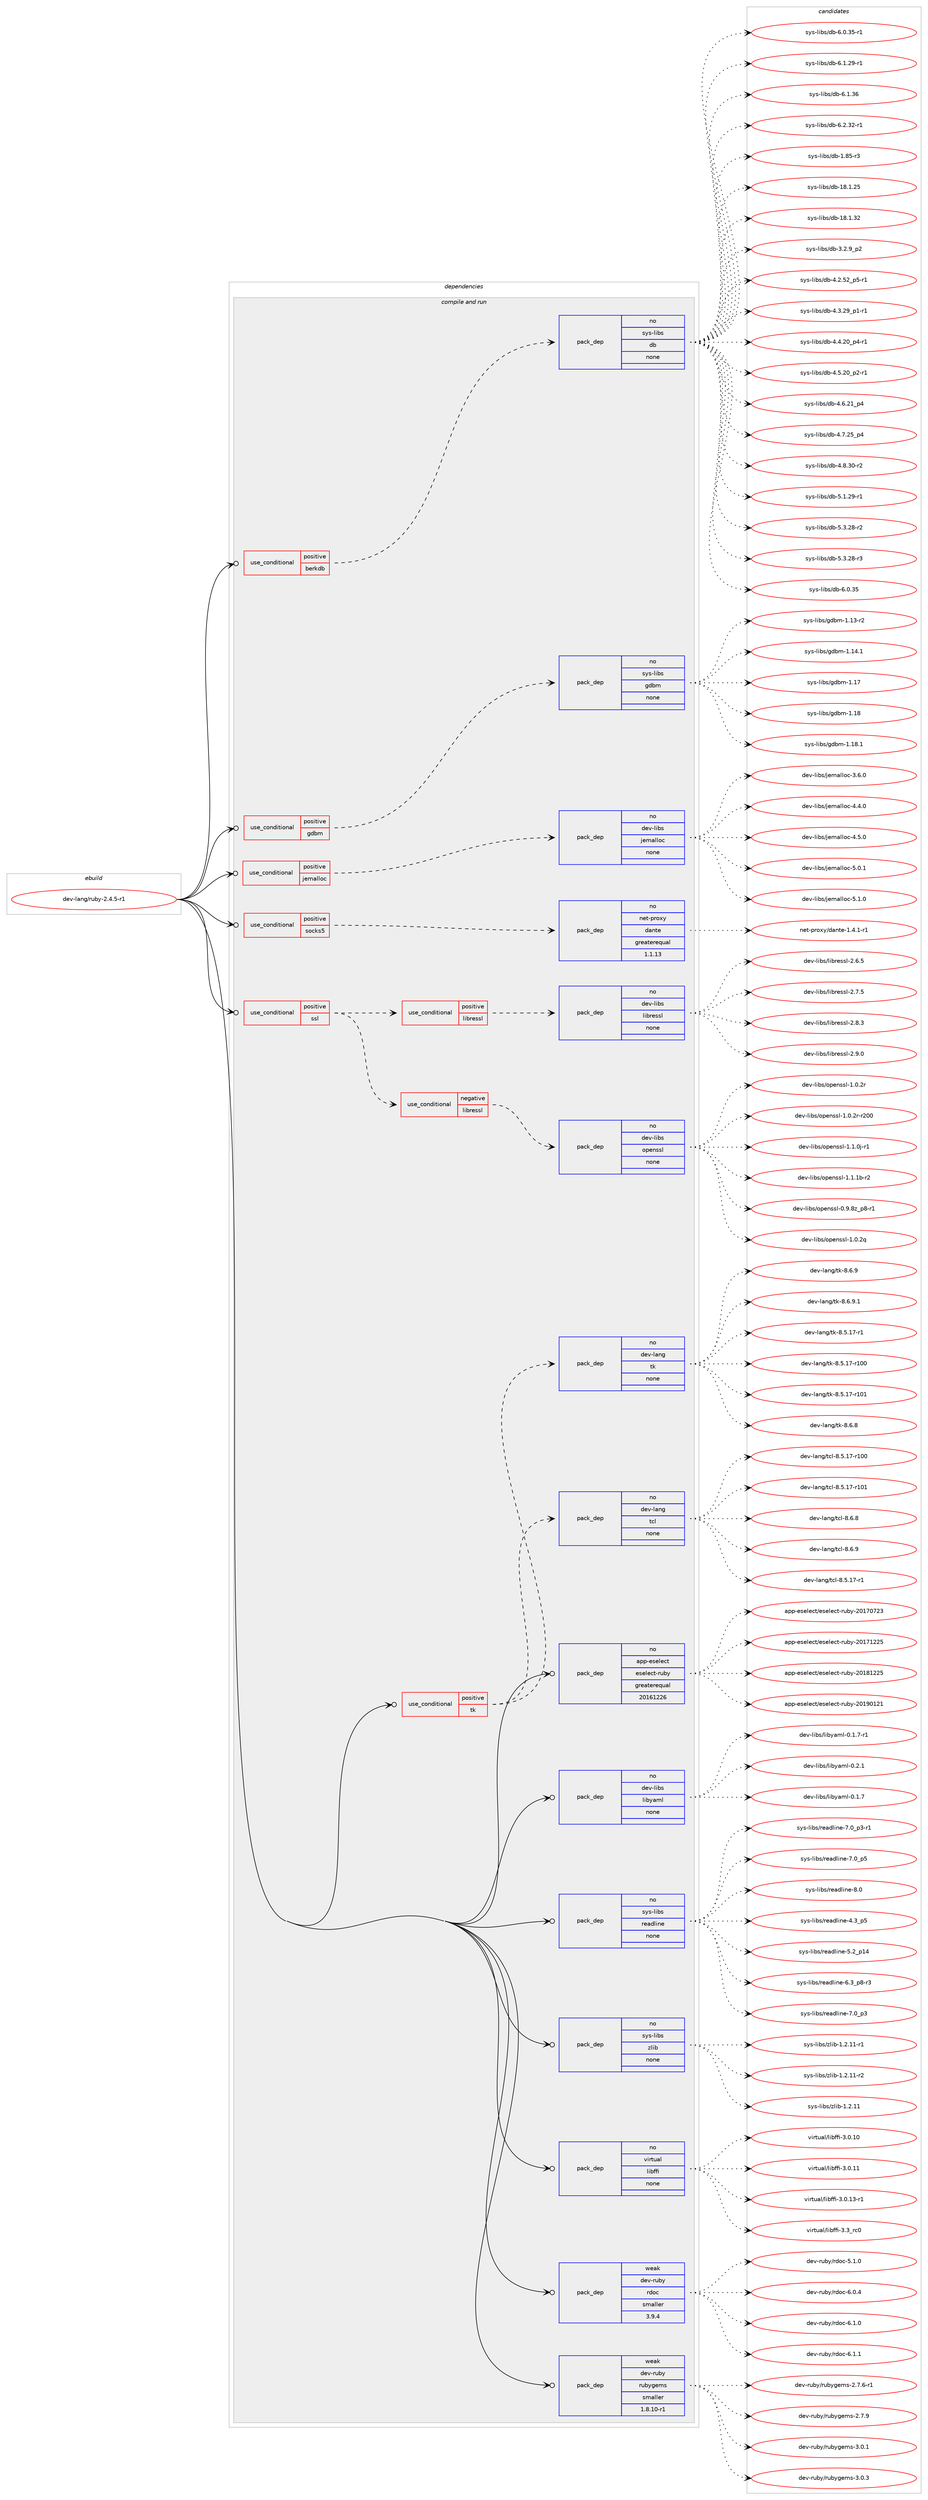 digraph prolog {

# *************
# Graph options
# *************

newrank=true;
concentrate=true;
compound=true;
graph [rankdir=LR,fontname=Helvetica,fontsize=10,ranksep=1.5];#, ranksep=2.5, nodesep=0.2];
edge  [arrowhead=vee];
node  [fontname=Helvetica,fontsize=10];

# **********
# The ebuild
# **********

subgraph cluster_leftcol {
color=gray;
rank=same;
label=<<i>ebuild</i>>;
id [label="dev-lang/ruby-2.4.5-r1", color=red, width=4, href="../dev-lang/ruby-2.4.5-r1.svg"];
}

# ****************
# The dependencies
# ****************

subgraph cluster_midcol {
color=gray;
label=<<i>dependencies</i>>;
subgraph cluster_compile {
fillcolor="#eeeeee";
style=filled;
label=<<i>compile</i>>;
}
subgraph cluster_compileandrun {
fillcolor="#eeeeee";
style=filled;
label=<<i>compile and run</i>>;
subgraph cond364780 {
dependency1362350 [label=<<TABLE BORDER="0" CELLBORDER="1" CELLSPACING="0" CELLPADDING="4"><TR><TD ROWSPAN="3" CELLPADDING="10">use_conditional</TD></TR><TR><TD>positive</TD></TR><TR><TD>berkdb</TD></TR></TABLE>>, shape=none, color=red];
subgraph pack974978 {
dependency1362351 [label=<<TABLE BORDER="0" CELLBORDER="1" CELLSPACING="0" CELLPADDING="4" WIDTH="220"><TR><TD ROWSPAN="6" CELLPADDING="30">pack_dep</TD></TR><TR><TD WIDTH="110">no</TD></TR><TR><TD>sys-libs</TD></TR><TR><TD>db</TD></TR><TR><TD>none</TD></TR><TR><TD></TD></TR></TABLE>>, shape=none, color=blue];
}
dependency1362350:e -> dependency1362351:w [weight=20,style="dashed",arrowhead="vee"];
}
id:e -> dependency1362350:w [weight=20,style="solid",arrowhead="odotvee"];
subgraph cond364781 {
dependency1362352 [label=<<TABLE BORDER="0" CELLBORDER="1" CELLSPACING="0" CELLPADDING="4"><TR><TD ROWSPAN="3" CELLPADDING="10">use_conditional</TD></TR><TR><TD>positive</TD></TR><TR><TD>gdbm</TD></TR></TABLE>>, shape=none, color=red];
subgraph pack974979 {
dependency1362353 [label=<<TABLE BORDER="0" CELLBORDER="1" CELLSPACING="0" CELLPADDING="4" WIDTH="220"><TR><TD ROWSPAN="6" CELLPADDING="30">pack_dep</TD></TR><TR><TD WIDTH="110">no</TD></TR><TR><TD>sys-libs</TD></TR><TR><TD>gdbm</TD></TR><TR><TD>none</TD></TR><TR><TD></TD></TR></TABLE>>, shape=none, color=blue];
}
dependency1362352:e -> dependency1362353:w [weight=20,style="dashed",arrowhead="vee"];
}
id:e -> dependency1362352:w [weight=20,style="solid",arrowhead="odotvee"];
subgraph cond364782 {
dependency1362354 [label=<<TABLE BORDER="0" CELLBORDER="1" CELLSPACING="0" CELLPADDING="4"><TR><TD ROWSPAN="3" CELLPADDING="10">use_conditional</TD></TR><TR><TD>positive</TD></TR><TR><TD>jemalloc</TD></TR></TABLE>>, shape=none, color=red];
subgraph pack974980 {
dependency1362355 [label=<<TABLE BORDER="0" CELLBORDER="1" CELLSPACING="0" CELLPADDING="4" WIDTH="220"><TR><TD ROWSPAN="6" CELLPADDING="30">pack_dep</TD></TR><TR><TD WIDTH="110">no</TD></TR><TR><TD>dev-libs</TD></TR><TR><TD>jemalloc</TD></TR><TR><TD>none</TD></TR><TR><TD></TD></TR></TABLE>>, shape=none, color=blue];
}
dependency1362354:e -> dependency1362355:w [weight=20,style="dashed",arrowhead="vee"];
}
id:e -> dependency1362354:w [weight=20,style="solid",arrowhead="odotvee"];
subgraph cond364783 {
dependency1362356 [label=<<TABLE BORDER="0" CELLBORDER="1" CELLSPACING="0" CELLPADDING="4"><TR><TD ROWSPAN="3" CELLPADDING="10">use_conditional</TD></TR><TR><TD>positive</TD></TR><TR><TD>socks5</TD></TR></TABLE>>, shape=none, color=red];
subgraph pack974981 {
dependency1362357 [label=<<TABLE BORDER="0" CELLBORDER="1" CELLSPACING="0" CELLPADDING="4" WIDTH="220"><TR><TD ROWSPAN="6" CELLPADDING="30">pack_dep</TD></TR><TR><TD WIDTH="110">no</TD></TR><TR><TD>net-proxy</TD></TR><TR><TD>dante</TD></TR><TR><TD>greaterequal</TD></TR><TR><TD>1.1.13</TD></TR></TABLE>>, shape=none, color=blue];
}
dependency1362356:e -> dependency1362357:w [weight=20,style="dashed",arrowhead="vee"];
}
id:e -> dependency1362356:w [weight=20,style="solid",arrowhead="odotvee"];
subgraph cond364784 {
dependency1362358 [label=<<TABLE BORDER="0" CELLBORDER="1" CELLSPACING="0" CELLPADDING="4"><TR><TD ROWSPAN="3" CELLPADDING="10">use_conditional</TD></TR><TR><TD>positive</TD></TR><TR><TD>ssl</TD></TR></TABLE>>, shape=none, color=red];
subgraph cond364785 {
dependency1362359 [label=<<TABLE BORDER="0" CELLBORDER="1" CELLSPACING="0" CELLPADDING="4"><TR><TD ROWSPAN="3" CELLPADDING="10">use_conditional</TD></TR><TR><TD>negative</TD></TR><TR><TD>libressl</TD></TR></TABLE>>, shape=none, color=red];
subgraph pack974982 {
dependency1362360 [label=<<TABLE BORDER="0" CELLBORDER="1" CELLSPACING="0" CELLPADDING="4" WIDTH="220"><TR><TD ROWSPAN="6" CELLPADDING="30">pack_dep</TD></TR><TR><TD WIDTH="110">no</TD></TR><TR><TD>dev-libs</TD></TR><TR><TD>openssl</TD></TR><TR><TD>none</TD></TR><TR><TD></TD></TR></TABLE>>, shape=none, color=blue];
}
dependency1362359:e -> dependency1362360:w [weight=20,style="dashed",arrowhead="vee"];
}
dependency1362358:e -> dependency1362359:w [weight=20,style="dashed",arrowhead="vee"];
subgraph cond364786 {
dependency1362361 [label=<<TABLE BORDER="0" CELLBORDER="1" CELLSPACING="0" CELLPADDING="4"><TR><TD ROWSPAN="3" CELLPADDING="10">use_conditional</TD></TR><TR><TD>positive</TD></TR><TR><TD>libressl</TD></TR></TABLE>>, shape=none, color=red];
subgraph pack974983 {
dependency1362362 [label=<<TABLE BORDER="0" CELLBORDER="1" CELLSPACING="0" CELLPADDING="4" WIDTH="220"><TR><TD ROWSPAN="6" CELLPADDING="30">pack_dep</TD></TR><TR><TD WIDTH="110">no</TD></TR><TR><TD>dev-libs</TD></TR><TR><TD>libressl</TD></TR><TR><TD>none</TD></TR><TR><TD></TD></TR></TABLE>>, shape=none, color=blue];
}
dependency1362361:e -> dependency1362362:w [weight=20,style="dashed",arrowhead="vee"];
}
dependency1362358:e -> dependency1362361:w [weight=20,style="dashed",arrowhead="vee"];
}
id:e -> dependency1362358:w [weight=20,style="solid",arrowhead="odotvee"];
subgraph cond364787 {
dependency1362363 [label=<<TABLE BORDER="0" CELLBORDER="1" CELLSPACING="0" CELLPADDING="4"><TR><TD ROWSPAN="3" CELLPADDING="10">use_conditional</TD></TR><TR><TD>positive</TD></TR><TR><TD>tk</TD></TR></TABLE>>, shape=none, color=red];
subgraph pack974984 {
dependency1362364 [label=<<TABLE BORDER="0" CELLBORDER="1" CELLSPACING="0" CELLPADDING="4" WIDTH="220"><TR><TD ROWSPAN="6" CELLPADDING="30">pack_dep</TD></TR><TR><TD WIDTH="110">no</TD></TR><TR><TD>dev-lang</TD></TR><TR><TD>tcl</TD></TR><TR><TD>none</TD></TR><TR><TD></TD></TR></TABLE>>, shape=none, color=blue];
}
dependency1362363:e -> dependency1362364:w [weight=20,style="dashed",arrowhead="vee"];
subgraph pack974985 {
dependency1362365 [label=<<TABLE BORDER="0" CELLBORDER="1" CELLSPACING="0" CELLPADDING="4" WIDTH="220"><TR><TD ROWSPAN="6" CELLPADDING="30">pack_dep</TD></TR><TR><TD WIDTH="110">no</TD></TR><TR><TD>dev-lang</TD></TR><TR><TD>tk</TD></TR><TR><TD>none</TD></TR><TR><TD></TD></TR></TABLE>>, shape=none, color=blue];
}
dependency1362363:e -> dependency1362365:w [weight=20,style="dashed",arrowhead="vee"];
}
id:e -> dependency1362363:w [weight=20,style="solid",arrowhead="odotvee"];
subgraph pack974986 {
dependency1362366 [label=<<TABLE BORDER="0" CELLBORDER="1" CELLSPACING="0" CELLPADDING="4" WIDTH="220"><TR><TD ROWSPAN="6" CELLPADDING="30">pack_dep</TD></TR><TR><TD WIDTH="110">no</TD></TR><TR><TD>app-eselect</TD></TR><TR><TD>eselect-ruby</TD></TR><TR><TD>greaterequal</TD></TR><TR><TD>20161226</TD></TR></TABLE>>, shape=none, color=blue];
}
id:e -> dependency1362366:w [weight=20,style="solid",arrowhead="odotvee"];
subgraph pack974987 {
dependency1362367 [label=<<TABLE BORDER="0" CELLBORDER="1" CELLSPACING="0" CELLPADDING="4" WIDTH="220"><TR><TD ROWSPAN="6" CELLPADDING="30">pack_dep</TD></TR><TR><TD WIDTH="110">no</TD></TR><TR><TD>dev-libs</TD></TR><TR><TD>libyaml</TD></TR><TR><TD>none</TD></TR><TR><TD></TD></TR></TABLE>>, shape=none, color=blue];
}
id:e -> dependency1362367:w [weight=20,style="solid",arrowhead="odotvee"];
subgraph pack974988 {
dependency1362368 [label=<<TABLE BORDER="0" CELLBORDER="1" CELLSPACING="0" CELLPADDING="4" WIDTH="220"><TR><TD ROWSPAN="6" CELLPADDING="30">pack_dep</TD></TR><TR><TD WIDTH="110">no</TD></TR><TR><TD>sys-libs</TD></TR><TR><TD>readline</TD></TR><TR><TD>none</TD></TR><TR><TD></TD></TR></TABLE>>, shape=none, color=blue];
}
id:e -> dependency1362368:w [weight=20,style="solid",arrowhead="odotvee"];
subgraph pack974989 {
dependency1362369 [label=<<TABLE BORDER="0" CELLBORDER="1" CELLSPACING="0" CELLPADDING="4" WIDTH="220"><TR><TD ROWSPAN="6" CELLPADDING="30">pack_dep</TD></TR><TR><TD WIDTH="110">no</TD></TR><TR><TD>sys-libs</TD></TR><TR><TD>zlib</TD></TR><TR><TD>none</TD></TR><TR><TD></TD></TR></TABLE>>, shape=none, color=blue];
}
id:e -> dependency1362369:w [weight=20,style="solid",arrowhead="odotvee"];
subgraph pack974990 {
dependency1362370 [label=<<TABLE BORDER="0" CELLBORDER="1" CELLSPACING="0" CELLPADDING="4" WIDTH="220"><TR><TD ROWSPAN="6" CELLPADDING="30">pack_dep</TD></TR><TR><TD WIDTH="110">no</TD></TR><TR><TD>virtual</TD></TR><TR><TD>libffi</TD></TR><TR><TD>none</TD></TR><TR><TD></TD></TR></TABLE>>, shape=none, color=blue];
}
id:e -> dependency1362370:w [weight=20,style="solid",arrowhead="odotvee"];
subgraph pack974991 {
dependency1362371 [label=<<TABLE BORDER="0" CELLBORDER="1" CELLSPACING="0" CELLPADDING="4" WIDTH="220"><TR><TD ROWSPAN="6" CELLPADDING="30">pack_dep</TD></TR><TR><TD WIDTH="110">weak</TD></TR><TR><TD>dev-ruby</TD></TR><TR><TD>rdoc</TD></TR><TR><TD>smaller</TD></TR><TR><TD>3.9.4</TD></TR></TABLE>>, shape=none, color=blue];
}
id:e -> dependency1362371:w [weight=20,style="solid",arrowhead="odotvee"];
subgraph pack974992 {
dependency1362372 [label=<<TABLE BORDER="0" CELLBORDER="1" CELLSPACING="0" CELLPADDING="4" WIDTH="220"><TR><TD ROWSPAN="6" CELLPADDING="30">pack_dep</TD></TR><TR><TD WIDTH="110">weak</TD></TR><TR><TD>dev-ruby</TD></TR><TR><TD>rubygems</TD></TR><TR><TD>smaller</TD></TR><TR><TD>1.8.10-r1</TD></TR></TABLE>>, shape=none, color=blue];
}
id:e -> dependency1362372:w [weight=20,style="solid",arrowhead="odotvee"];
}
subgraph cluster_run {
fillcolor="#eeeeee";
style=filled;
label=<<i>run</i>>;
}
}

# **************
# The candidates
# **************

subgraph cluster_choices {
rank=same;
color=gray;
label=<<i>candidates</i>>;

subgraph choice974978 {
color=black;
nodesep=1;
choice1151211154510810598115471009845494656534511451 [label="sys-libs/db-1.85-r3", color=red, width=4,href="../sys-libs/db-1.85-r3.svg"];
choice115121115451081059811547100984549564649465053 [label="sys-libs/db-18.1.25", color=red, width=4,href="../sys-libs/db-18.1.25.svg"];
choice115121115451081059811547100984549564649465150 [label="sys-libs/db-18.1.32", color=red, width=4,href="../sys-libs/db-18.1.32.svg"];
choice115121115451081059811547100984551465046579511250 [label="sys-libs/db-3.2.9_p2", color=red, width=4,href="../sys-libs/db-3.2.9_p2.svg"];
choice115121115451081059811547100984552465046535095112534511449 [label="sys-libs/db-4.2.52_p5-r1", color=red, width=4,href="../sys-libs/db-4.2.52_p5-r1.svg"];
choice115121115451081059811547100984552465146505795112494511449 [label="sys-libs/db-4.3.29_p1-r1", color=red, width=4,href="../sys-libs/db-4.3.29_p1-r1.svg"];
choice115121115451081059811547100984552465246504895112524511449 [label="sys-libs/db-4.4.20_p4-r1", color=red, width=4,href="../sys-libs/db-4.4.20_p4-r1.svg"];
choice115121115451081059811547100984552465346504895112504511449 [label="sys-libs/db-4.5.20_p2-r1", color=red, width=4,href="../sys-libs/db-4.5.20_p2-r1.svg"];
choice11512111545108105981154710098455246544650499511252 [label="sys-libs/db-4.6.21_p4", color=red, width=4,href="../sys-libs/db-4.6.21_p4.svg"];
choice11512111545108105981154710098455246554650539511252 [label="sys-libs/db-4.7.25_p4", color=red, width=4,href="../sys-libs/db-4.7.25_p4.svg"];
choice11512111545108105981154710098455246564651484511450 [label="sys-libs/db-4.8.30-r2", color=red, width=4,href="../sys-libs/db-4.8.30-r2.svg"];
choice11512111545108105981154710098455346494650574511449 [label="sys-libs/db-5.1.29-r1", color=red, width=4,href="../sys-libs/db-5.1.29-r1.svg"];
choice11512111545108105981154710098455346514650564511450 [label="sys-libs/db-5.3.28-r2", color=red, width=4,href="../sys-libs/db-5.3.28-r2.svg"];
choice11512111545108105981154710098455346514650564511451 [label="sys-libs/db-5.3.28-r3", color=red, width=4,href="../sys-libs/db-5.3.28-r3.svg"];
choice1151211154510810598115471009845544648465153 [label="sys-libs/db-6.0.35", color=red, width=4,href="../sys-libs/db-6.0.35.svg"];
choice11512111545108105981154710098455446484651534511449 [label="sys-libs/db-6.0.35-r1", color=red, width=4,href="../sys-libs/db-6.0.35-r1.svg"];
choice11512111545108105981154710098455446494650574511449 [label="sys-libs/db-6.1.29-r1", color=red, width=4,href="../sys-libs/db-6.1.29-r1.svg"];
choice1151211154510810598115471009845544649465154 [label="sys-libs/db-6.1.36", color=red, width=4,href="../sys-libs/db-6.1.36.svg"];
choice11512111545108105981154710098455446504651504511449 [label="sys-libs/db-6.2.32-r1", color=red, width=4,href="../sys-libs/db-6.2.32-r1.svg"];
dependency1362351:e -> choice1151211154510810598115471009845494656534511451:w [style=dotted,weight="100"];
dependency1362351:e -> choice115121115451081059811547100984549564649465053:w [style=dotted,weight="100"];
dependency1362351:e -> choice115121115451081059811547100984549564649465150:w [style=dotted,weight="100"];
dependency1362351:e -> choice115121115451081059811547100984551465046579511250:w [style=dotted,weight="100"];
dependency1362351:e -> choice115121115451081059811547100984552465046535095112534511449:w [style=dotted,weight="100"];
dependency1362351:e -> choice115121115451081059811547100984552465146505795112494511449:w [style=dotted,weight="100"];
dependency1362351:e -> choice115121115451081059811547100984552465246504895112524511449:w [style=dotted,weight="100"];
dependency1362351:e -> choice115121115451081059811547100984552465346504895112504511449:w [style=dotted,weight="100"];
dependency1362351:e -> choice11512111545108105981154710098455246544650499511252:w [style=dotted,weight="100"];
dependency1362351:e -> choice11512111545108105981154710098455246554650539511252:w [style=dotted,weight="100"];
dependency1362351:e -> choice11512111545108105981154710098455246564651484511450:w [style=dotted,weight="100"];
dependency1362351:e -> choice11512111545108105981154710098455346494650574511449:w [style=dotted,weight="100"];
dependency1362351:e -> choice11512111545108105981154710098455346514650564511450:w [style=dotted,weight="100"];
dependency1362351:e -> choice11512111545108105981154710098455346514650564511451:w [style=dotted,weight="100"];
dependency1362351:e -> choice1151211154510810598115471009845544648465153:w [style=dotted,weight="100"];
dependency1362351:e -> choice11512111545108105981154710098455446484651534511449:w [style=dotted,weight="100"];
dependency1362351:e -> choice11512111545108105981154710098455446494650574511449:w [style=dotted,weight="100"];
dependency1362351:e -> choice1151211154510810598115471009845544649465154:w [style=dotted,weight="100"];
dependency1362351:e -> choice11512111545108105981154710098455446504651504511449:w [style=dotted,weight="100"];
}
subgraph choice974979 {
color=black;
nodesep=1;
choice1151211154510810598115471031009810945494649514511450 [label="sys-libs/gdbm-1.13-r2", color=red, width=4,href="../sys-libs/gdbm-1.13-r2.svg"];
choice1151211154510810598115471031009810945494649524649 [label="sys-libs/gdbm-1.14.1", color=red, width=4,href="../sys-libs/gdbm-1.14.1.svg"];
choice115121115451081059811547103100981094549464955 [label="sys-libs/gdbm-1.17", color=red, width=4,href="../sys-libs/gdbm-1.17.svg"];
choice115121115451081059811547103100981094549464956 [label="sys-libs/gdbm-1.18", color=red, width=4,href="../sys-libs/gdbm-1.18.svg"];
choice1151211154510810598115471031009810945494649564649 [label="sys-libs/gdbm-1.18.1", color=red, width=4,href="../sys-libs/gdbm-1.18.1.svg"];
dependency1362353:e -> choice1151211154510810598115471031009810945494649514511450:w [style=dotted,weight="100"];
dependency1362353:e -> choice1151211154510810598115471031009810945494649524649:w [style=dotted,weight="100"];
dependency1362353:e -> choice115121115451081059811547103100981094549464955:w [style=dotted,weight="100"];
dependency1362353:e -> choice115121115451081059811547103100981094549464956:w [style=dotted,weight="100"];
dependency1362353:e -> choice1151211154510810598115471031009810945494649564649:w [style=dotted,weight="100"];
}
subgraph choice974980 {
color=black;
nodesep=1;
choice1001011184510810598115471061011099710810811199455146544648 [label="dev-libs/jemalloc-3.6.0", color=red, width=4,href="../dev-libs/jemalloc-3.6.0.svg"];
choice1001011184510810598115471061011099710810811199455246524648 [label="dev-libs/jemalloc-4.4.0", color=red, width=4,href="../dev-libs/jemalloc-4.4.0.svg"];
choice1001011184510810598115471061011099710810811199455246534648 [label="dev-libs/jemalloc-4.5.0", color=red, width=4,href="../dev-libs/jemalloc-4.5.0.svg"];
choice1001011184510810598115471061011099710810811199455346484649 [label="dev-libs/jemalloc-5.0.1", color=red, width=4,href="../dev-libs/jemalloc-5.0.1.svg"];
choice1001011184510810598115471061011099710810811199455346494648 [label="dev-libs/jemalloc-5.1.0", color=red, width=4,href="../dev-libs/jemalloc-5.1.0.svg"];
dependency1362355:e -> choice1001011184510810598115471061011099710810811199455146544648:w [style=dotted,weight="100"];
dependency1362355:e -> choice1001011184510810598115471061011099710810811199455246524648:w [style=dotted,weight="100"];
dependency1362355:e -> choice1001011184510810598115471061011099710810811199455246534648:w [style=dotted,weight="100"];
dependency1362355:e -> choice1001011184510810598115471061011099710810811199455346484649:w [style=dotted,weight="100"];
dependency1362355:e -> choice1001011184510810598115471061011099710810811199455346494648:w [style=dotted,weight="100"];
}
subgraph choice974981 {
color=black;
nodesep=1;
choice1101011164511211411112012147100971101161014549465246494511449 [label="net-proxy/dante-1.4.1-r1", color=red, width=4,href="../net-proxy/dante-1.4.1-r1.svg"];
dependency1362357:e -> choice1101011164511211411112012147100971101161014549465246494511449:w [style=dotted,weight="100"];
}
subgraph choice974982 {
color=black;
nodesep=1;
choice10010111845108105981154711111210111011511510845484657465612295112564511449 [label="dev-libs/openssl-0.9.8z_p8-r1", color=red, width=4,href="../dev-libs/openssl-0.9.8z_p8-r1.svg"];
choice100101118451081059811547111112101110115115108454946484650113 [label="dev-libs/openssl-1.0.2q", color=red, width=4,href="../dev-libs/openssl-1.0.2q.svg"];
choice100101118451081059811547111112101110115115108454946484650114 [label="dev-libs/openssl-1.0.2r", color=red, width=4,href="../dev-libs/openssl-1.0.2r.svg"];
choice10010111845108105981154711111210111011511510845494648465011445114504848 [label="dev-libs/openssl-1.0.2r-r200", color=red, width=4,href="../dev-libs/openssl-1.0.2r-r200.svg"];
choice1001011184510810598115471111121011101151151084549464946481064511449 [label="dev-libs/openssl-1.1.0j-r1", color=red, width=4,href="../dev-libs/openssl-1.1.0j-r1.svg"];
choice100101118451081059811547111112101110115115108454946494649984511450 [label="dev-libs/openssl-1.1.1b-r2", color=red, width=4,href="../dev-libs/openssl-1.1.1b-r2.svg"];
dependency1362360:e -> choice10010111845108105981154711111210111011511510845484657465612295112564511449:w [style=dotted,weight="100"];
dependency1362360:e -> choice100101118451081059811547111112101110115115108454946484650113:w [style=dotted,weight="100"];
dependency1362360:e -> choice100101118451081059811547111112101110115115108454946484650114:w [style=dotted,weight="100"];
dependency1362360:e -> choice10010111845108105981154711111210111011511510845494648465011445114504848:w [style=dotted,weight="100"];
dependency1362360:e -> choice1001011184510810598115471111121011101151151084549464946481064511449:w [style=dotted,weight="100"];
dependency1362360:e -> choice100101118451081059811547111112101110115115108454946494649984511450:w [style=dotted,weight="100"];
}
subgraph choice974983 {
color=black;
nodesep=1;
choice10010111845108105981154710810598114101115115108455046544653 [label="dev-libs/libressl-2.6.5", color=red, width=4,href="../dev-libs/libressl-2.6.5.svg"];
choice10010111845108105981154710810598114101115115108455046554653 [label="dev-libs/libressl-2.7.5", color=red, width=4,href="../dev-libs/libressl-2.7.5.svg"];
choice10010111845108105981154710810598114101115115108455046564651 [label="dev-libs/libressl-2.8.3", color=red, width=4,href="../dev-libs/libressl-2.8.3.svg"];
choice10010111845108105981154710810598114101115115108455046574648 [label="dev-libs/libressl-2.9.0", color=red, width=4,href="../dev-libs/libressl-2.9.0.svg"];
dependency1362362:e -> choice10010111845108105981154710810598114101115115108455046544653:w [style=dotted,weight="100"];
dependency1362362:e -> choice10010111845108105981154710810598114101115115108455046554653:w [style=dotted,weight="100"];
dependency1362362:e -> choice10010111845108105981154710810598114101115115108455046564651:w [style=dotted,weight="100"];
dependency1362362:e -> choice10010111845108105981154710810598114101115115108455046574648:w [style=dotted,weight="100"];
}
subgraph choice974984 {
color=black;
nodesep=1;
choice10010111845108971101034711699108455646534649554511449 [label="dev-lang/tcl-8.5.17-r1", color=red, width=4,href="../dev-lang/tcl-8.5.17-r1.svg"];
choice100101118451089711010347116991084556465346495545114494848 [label="dev-lang/tcl-8.5.17-r100", color=red, width=4,href="../dev-lang/tcl-8.5.17-r100.svg"];
choice100101118451089711010347116991084556465346495545114494849 [label="dev-lang/tcl-8.5.17-r101", color=red, width=4,href="../dev-lang/tcl-8.5.17-r101.svg"];
choice10010111845108971101034711699108455646544656 [label="dev-lang/tcl-8.6.8", color=red, width=4,href="../dev-lang/tcl-8.6.8.svg"];
choice10010111845108971101034711699108455646544657 [label="dev-lang/tcl-8.6.9", color=red, width=4,href="../dev-lang/tcl-8.6.9.svg"];
dependency1362364:e -> choice10010111845108971101034711699108455646534649554511449:w [style=dotted,weight="100"];
dependency1362364:e -> choice100101118451089711010347116991084556465346495545114494848:w [style=dotted,weight="100"];
dependency1362364:e -> choice100101118451089711010347116991084556465346495545114494849:w [style=dotted,weight="100"];
dependency1362364:e -> choice10010111845108971101034711699108455646544656:w [style=dotted,weight="100"];
dependency1362364:e -> choice10010111845108971101034711699108455646544657:w [style=dotted,weight="100"];
}
subgraph choice974985 {
color=black;
nodesep=1;
choice100101118451089711010347116107455646534649554511449 [label="dev-lang/tk-8.5.17-r1", color=red, width=4,href="../dev-lang/tk-8.5.17-r1.svg"];
choice1001011184510897110103471161074556465346495545114494848 [label="dev-lang/tk-8.5.17-r100", color=red, width=4,href="../dev-lang/tk-8.5.17-r100.svg"];
choice1001011184510897110103471161074556465346495545114494849 [label="dev-lang/tk-8.5.17-r101", color=red, width=4,href="../dev-lang/tk-8.5.17-r101.svg"];
choice100101118451089711010347116107455646544656 [label="dev-lang/tk-8.6.8", color=red, width=4,href="../dev-lang/tk-8.6.8.svg"];
choice100101118451089711010347116107455646544657 [label="dev-lang/tk-8.6.9", color=red, width=4,href="../dev-lang/tk-8.6.9.svg"];
choice1001011184510897110103471161074556465446574649 [label="dev-lang/tk-8.6.9.1", color=red, width=4,href="../dev-lang/tk-8.6.9.1.svg"];
dependency1362365:e -> choice100101118451089711010347116107455646534649554511449:w [style=dotted,weight="100"];
dependency1362365:e -> choice1001011184510897110103471161074556465346495545114494848:w [style=dotted,weight="100"];
dependency1362365:e -> choice1001011184510897110103471161074556465346495545114494849:w [style=dotted,weight="100"];
dependency1362365:e -> choice100101118451089711010347116107455646544656:w [style=dotted,weight="100"];
dependency1362365:e -> choice100101118451089711010347116107455646544657:w [style=dotted,weight="100"];
dependency1362365:e -> choice1001011184510897110103471161074556465446574649:w [style=dotted,weight="100"];
}
subgraph choice974986 {
color=black;
nodesep=1;
choice97112112451011151011081019911647101115101108101991164511411798121455048495548555051 [label="app-eselect/eselect-ruby-20170723", color=red, width=4,href="../app-eselect/eselect-ruby-20170723.svg"];
choice97112112451011151011081019911647101115101108101991164511411798121455048495549505053 [label="app-eselect/eselect-ruby-20171225", color=red, width=4,href="../app-eselect/eselect-ruby-20171225.svg"];
choice97112112451011151011081019911647101115101108101991164511411798121455048495649505053 [label="app-eselect/eselect-ruby-20181225", color=red, width=4,href="../app-eselect/eselect-ruby-20181225.svg"];
choice97112112451011151011081019911647101115101108101991164511411798121455048495748495049 [label="app-eselect/eselect-ruby-20190121", color=red, width=4,href="../app-eselect/eselect-ruby-20190121.svg"];
dependency1362366:e -> choice97112112451011151011081019911647101115101108101991164511411798121455048495548555051:w [style=dotted,weight="100"];
dependency1362366:e -> choice97112112451011151011081019911647101115101108101991164511411798121455048495549505053:w [style=dotted,weight="100"];
dependency1362366:e -> choice97112112451011151011081019911647101115101108101991164511411798121455048495649505053:w [style=dotted,weight="100"];
dependency1362366:e -> choice97112112451011151011081019911647101115101108101991164511411798121455048495748495049:w [style=dotted,weight="100"];
}
subgraph choice974987 {
color=black;
nodesep=1;
choice1001011184510810598115471081059812197109108454846494655 [label="dev-libs/libyaml-0.1.7", color=red, width=4,href="../dev-libs/libyaml-0.1.7.svg"];
choice10010111845108105981154710810598121971091084548464946554511449 [label="dev-libs/libyaml-0.1.7-r1", color=red, width=4,href="../dev-libs/libyaml-0.1.7-r1.svg"];
choice1001011184510810598115471081059812197109108454846504649 [label="dev-libs/libyaml-0.2.1", color=red, width=4,href="../dev-libs/libyaml-0.2.1.svg"];
dependency1362367:e -> choice1001011184510810598115471081059812197109108454846494655:w [style=dotted,weight="100"];
dependency1362367:e -> choice10010111845108105981154710810598121971091084548464946554511449:w [style=dotted,weight="100"];
dependency1362367:e -> choice1001011184510810598115471081059812197109108454846504649:w [style=dotted,weight="100"];
}
subgraph choice974988 {
color=black;
nodesep=1;
choice11512111545108105981154711410197100108105110101455246519511253 [label="sys-libs/readline-4.3_p5", color=red, width=4,href="../sys-libs/readline-4.3_p5.svg"];
choice1151211154510810598115471141019710010810511010145534650951124952 [label="sys-libs/readline-5.2_p14", color=red, width=4,href="../sys-libs/readline-5.2_p14.svg"];
choice115121115451081059811547114101971001081051101014554465195112564511451 [label="sys-libs/readline-6.3_p8-r3", color=red, width=4,href="../sys-libs/readline-6.3_p8-r3.svg"];
choice11512111545108105981154711410197100108105110101455546489511251 [label="sys-libs/readline-7.0_p3", color=red, width=4,href="../sys-libs/readline-7.0_p3.svg"];
choice115121115451081059811547114101971001081051101014555464895112514511449 [label="sys-libs/readline-7.0_p3-r1", color=red, width=4,href="../sys-libs/readline-7.0_p3-r1.svg"];
choice11512111545108105981154711410197100108105110101455546489511253 [label="sys-libs/readline-7.0_p5", color=red, width=4,href="../sys-libs/readline-7.0_p5.svg"];
choice1151211154510810598115471141019710010810511010145564648 [label="sys-libs/readline-8.0", color=red, width=4,href="../sys-libs/readline-8.0.svg"];
dependency1362368:e -> choice11512111545108105981154711410197100108105110101455246519511253:w [style=dotted,weight="100"];
dependency1362368:e -> choice1151211154510810598115471141019710010810511010145534650951124952:w [style=dotted,weight="100"];
dependency1362368:e -> choice115121115451081059811547114101971001081051101014554465195112564511451:w [style=dotted,weight="100"];
dependency1362368:e -> choice11512111545108105981154711410197100108105110101455546489511251:w [style=dotted,weight="100"];
dependency1362368:e -> choice115121115451081059811547114101971001081051101014555464895112514511449:w [style=dotted,weight="100"];
dependency1362368:e -> choice11512111545108105981154711410197100108105110101455546489511253:w [style=dotted,weight="100"];
dependency1362368:e -> choice1151211154510810598115471141019710010810511010145564648:w [style=dotted,weight="100"];
}
subgraph choice974989 {
color=black;
nodesep=1;
choice1151211154510810598115471221081059845494650464949 [label="sys-libs/zlib-1.2.11", color=red, width=4,href="../sys-libs/zlib-1.2.11.svg"];
choice11512111545108105981154712210810598454946504649494511449 [label="sys-libs/zlib-1.2.11-r1", color=red, width=4,href="../sys-libs/zlib-1.2.11-r1.svg"];
choice11512111545108105981154712210810598454946504649494511450 [label="sys-libs/zlib-1.2.11-r2", color=red, width=4,href="../sys-libs/zlib-1.2.11-r2.svg"];
dependency1362369:e -> choice1151211154510810598115471221081059845494650464949:w [style=dotted,weight="100"];
dependency1362369:e -> choice11512111545108105981154712210810598454946504649494511449:w [style=dotted,weight="100"];
dependency1362369:e -> choice11512111545108105981154712210810598454946504649494511450:w [style=dotted,weight="100"];
}
subgraph choice974990 {
color=black;
nodesep=1;
choice11810511411611797108471081059810210210545514648464948 [label="virtual/libffi-3.0.10", color=red, width=4,href="../virtual/libffi-3.0.10.svg"];
choice11810511411611797108471081059810210210545514648464949 [label="virtual/libffi-3.0.11", color=red, width=4,href="../virtual/libffi-3.0.11.svg"];
choice118105114116117971084710810598102102105455146484649514511449 [label="virtual/libffi-3.0.13-r1", color=red, width=4,href="../virtual/libffi-3.0.13-r1.svg"];
choice11810511411611797108471081059810210210545514651951149948 [label="virtual/libffi-3.3_rc0", color=red, width=4,href="../virtual/libffi-3.3_rc0.svg"];
dependency1362370:e -> choice11810511411611797108471081059810210210545514648464948:w [style=dotted,weight="100"];
dependency1362370:e -> choice11810511411611797108471081059810210210545514648464949:w [style=dotted,weight="100"];
dependency1362370:e -> choice118105114116117971084710810598102102105455146484649514511449:w [style=dotted,weight="100"];
dependency1362370:e -> choice11810511411611797108471081059810210210545514651951149948:w [style=dotted,weight="100"];
}
subgraph choice974991 {
color=black;
nodesep=1;
choice10010111845114117981214711410011199455346494648 [label="dev-ruby/rdoc-5.1.0", color=red, width=4,href="../dev-ruby/rdoc-5.1.0.svg"];
choice10010111845114117981214711410011199455446484652 [label="dev-ruby/rdoc-6.0.4", color=red, width=4,href="../dev-ruby/rdoc-6.0.4.svg"];
choice10010111845114117981214711410011199455446494648 [label="dev-ruby/rdoc-6.1.0", color=red, width=4,href="../dev-ruby/rdoc-6.1.0.svg"];
choice10010111845114117981214711410011199455446494649 [label="dev-ruby/rdoc-6.1.1", color=red, width=4,href="../dev-ruby/rdoc-6.1.1.svg"];
dependency1362371:e -> choice10010111845114117981214711410011199455346494648:w [style=dotted,weight="100"];
dependency1362371:e -> choice10010111845114117981214711410011199455446484652:w [style=dotted,weight="100"];
dependency1362371:e -> choice10010111845114117981214711410011199455446494648:w [style=dotted,weight="100"];
dependency1362371:e -> choice10010111845114117981214711410011199455446494649:w [style=dotted,weight="100"];
}
subgraph choice974992 {
color=black;
nodesep=1;
choice100101118451141179812147114117981211031011091154550465546544511449 [label="dev-ruby/rubygems-2.7.6-r1", color=red, width=4,href="../dev-ruby/rubygems-2.7.6-r1.svg"];
choice10010111845114117981214711411798121103101109115455046554657 [label="dev-ruby/rubygems-2.7.9", color=red, width=4,href="../dev-ruby/rubygems-2.7.9.svg"];
choice10010111845114117981214711411798121103101109115455146484649 [label="dev-ruby/rubygems-3.0.1", color=red, width=4,href="../dev-ruby/rubygems-3.0.1.svg"];
choice10010111845114117981214711411798121103101109115455146484651 [label="dev-ruby/rubygems-3.0.3", color=red, width=4,href="../dev-ruby/rubygems-3.0.3.svg"];
dependency1362372:e -> choice100101118451141179812147114117981211031011091154550465546544511449:w [style=dotted,weight="100"];
dependency1362372:e -> choice10010111845114117981214711411798121103101109115455046554657:w [style=dotted,weight="100"];
dependency1362372:e -> choice10010111845114117981214711411798121103101109115455146484649:w [style=dotted,weight="100"];
dependency1362372:e -> choice10010111845114117981214711411798121103101109115455146484651:w [style=dotted,weight="100"];
}
}

}
